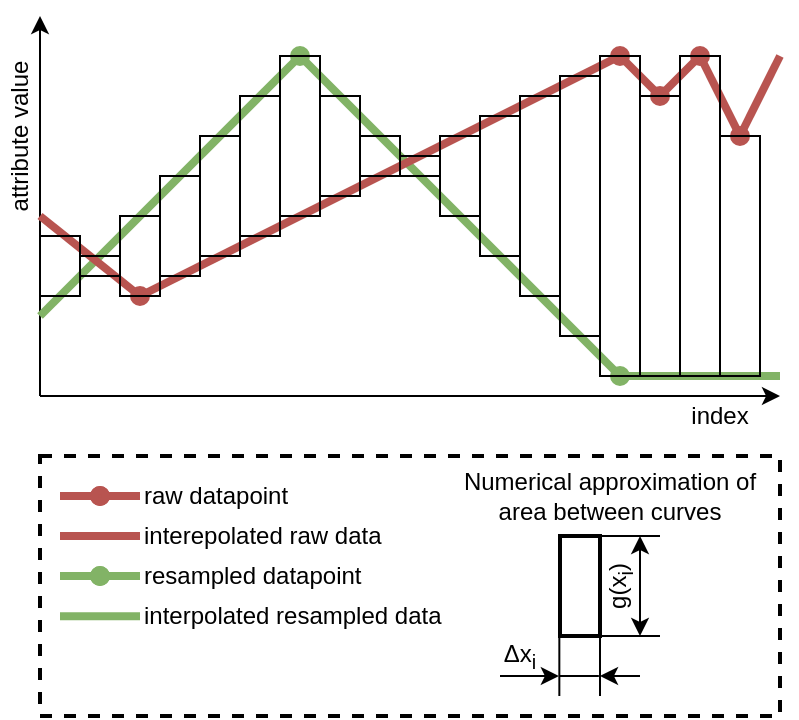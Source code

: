 <mxfile version="14.6.11" type="device"><diagram id="k_UzdMB56vtQHSt5Tfpu" name="Page-1"><mxGraphModel dx="828" dy="524" grid="1" gridSize="10" guides="1" tooltips="1" connect="1" arrows="1" fold="1" page="1" pageScale="1" pageWidth="850" pageHeight="1100" math="0" shadow="0"><root><mxCell id="0"/><mxCell id="1" parent="0"/><mxCell id="-bMLxNBZ4DlNgGwgXPyl-68" value="" style="rounded=0;whiteSpace=wrap;html=1;strokeWidth=2;fillColor=none;align=left;dashed=1;" vertex="1" parent="1"><mxGeometry x="230" y="320" width="370" height="130" as="geometry"/></mxCell><mxCell id="-bMLxNBZ4DlNgGwgXPyl-1" value="" style="endArrow=classic;html=1;" edge="1" parent="1"><mxGeometry width="50" height="50" relative="1" as="geometry"><mxPoint x="230" y="290" as="sourcePoint"/><mxPoint x="600" y="290" as="targetPoint"/></mxGeometry></mxCell><mxCell id="-bMLxNBZ4DlNgGwgXPyl-2" value="" style="endArrow=classic;html=1;" edge="1" parent="1"><mxGeometry width="50" height="50" relative="1" as="geometry"><mxPoint x="230" y="290" as="sourcePoint"/><mxPoint x="230" y="100" as="targetPoint"/></mxGeometry></mxCell><mxCell id="-bMLxNBZ4DlNgGwgXPyl-6" value="" style="endArrow=oval;html=1;fillColor=#d5e8d4;strokeColor=#82b366;endFill=1;strokeWidth=4;" edge="1" parent="1"><mxGeometry width="50" height="50" relative="1" as="geometry"><mxPoint x="230" y="250" as="sourcePoint"/><mxPoint x="360" y="120" as="targetPoint"/></mxGeometry></mxCell><mxCell id="-bMLxNBZ4DlNgGwgXPyl-7" value="" style="endArrow=oval;html=1;fillColor=#d5e8d4;strokeColor=#82b366;endFill=1;strokeWidth=4;" edge="1" parent="1"><mxGeometry width="50" height="50" relative="1" as="geometry"><mxPoint x="360" y="120" as="sourcePoint"/><mxPoint x="520" y="280" as="targetPoint"/></mxGeometry></mxCell><mxCell id="-bMLxNBZ4DlNgGwgXPyl-9" value="" style="endArrow=oval;html=1;fillColor=#f8cecc;strokeColor=#b85450;endFill=1;strokeWidth=4;" edge="1" parent="1"><mxGeometry width="50" height="50" relative="1" as="geometry"><mxPoint x="230" y="200" as="sourcePoint"/><mxPoint x="280" y="240" as="targetPoint"/></mxGeometry></mxCell><mxCell id="-bMLxNBZ4DlNgGwgXPyl-10" value="" style="endArrow=oval;html=1;fillColor=#f8cecc;strokeColor=#b85450;endFill=1;strokeWidth=4;" edge="1" parent="1"><mxGeometry width="50" height="50" relative="1" as="geometry"><mxPoint x="280" y="240" as="sourcePoint"/><mxPoint x="520" y="120" as="targetPoint"/></mxGeometry></mxCell><mxCell id="-bMLxNBZ4DlNgGwgXPyl-33" value="" style="endArrow=none;html=1;fillColor=#d5e8d4;strokeColor=#82b366;endFill=0;exitX=0.5;exitY=1;exitDx=0;exitDy=0;strokeWidth=4;" edge="1" parent="1" source="-bMLxNBZ4DlNgGwgXPyl-28"><mxGeometry width="50" height="50" relative="1" as="geometry"><mxPoint x="250" y="400" as="sourcePoint"/><mxPoint x="600" y="280" as="targetPoint"/></mxGeometry></mxCell><mxCell id="-bMLxNBZ4DlNgGwgXPyl-34" value="" style="endArrow=oval;html=1;fillColor=#f8cecc;strokeColor=#b85450;endFill=1;strokeWidth=4;" edge="1" parent="1"><mxGeometry width="50" height="50" relative="1" as="geometry"><mxPoint x="520" y="120" as="sourcePoint"/><mxPoint x="540" y="140" as="targetPoint"/></mxGeometry></mxCell><mxCell id="-bMLxNBZ4DlNgGwgXPyl-35" value="" style="endArrow=oval;html=1;fillColor=#f8cecc;strokeColor=#b85450;endFill=1;strokeWidth=4;" edge="1" parent="1"><mxGeometry width="50" height="50" relative="1" as="geometry"><mxPoint x="540" y="140" as="sourcePoint"/><mxPoint x="560" y="120" as="targetPoint"/></mxGeometry></mxCell><mxCell id="-bMLxNBZ4DlNgGwgXPyl-36" value="" style="endArrow=oval;html=1;fillColor=#f8cecc;strokeColor=#b85450;endFill=1;strokeWidth=4;" edge="1" parent="1"><mxGeometry width="50" height="50" relative="1" as="geometry"><mxPoint x="560" y="120" as="sourcePoint"/><mxPoint x="580" y="160" as="targetPoint"/></mxGeometry></mxCell><mxCell id="-bMLxNBZ4DlNgGwgXPyl-37" value="" style="endArrow=none;html=1;fillColor=#f8cecc;strokeColor=#b85450;endFill=0;strokeWidth=4;" edge="1" parent="1"><mxGeometry width="50" height="50" relative="1" as="geometry"><mxPoint x="580" y="160" as="sourcePoint"/><mxPoint x="600" y="120" as="targetPoint"/></mxGeometry></mxCell><mxCell id="-bMLxNBZ4DlNgGwgXPyl-16" value="" style="rounded=0;whiteSpace=wrap;html=1;fillColor=none;" vertex="1" parent="1"><mxGeometry x="330" y="140" width="20" height="70" as="geometry"/></mxCell><mxCell id="-bMLxNBZ4DlNgGwgXPyl-17" value="" style="rounded=0;whiteSpace=wrap;html=1;fillColor=none;" vertex="1" parent="1"><mxGeometry x="350" y="120" width="20" height="80" as="geometry"/></mxCell><mxCell id="-bMLxNBZ4DlNgGwgXPyl-38" value="" style="rounded=0;whiteSpace=wrap;html=1;fillColor=none;" vertex="1" parent="1"><mxGeometry x="530" y="140" width="20" height="140" as="geometry"/></mxCell><mxCell id="-bMLxNBZ4DlNgGwgXPyl-39" value="" style="rounded=0;whiteSpace=wrap;html=1;fillColor=none;" vertex="1" parent="1"><mxGeometry x="550" y="120" width="20" height="160" as="geometry"/></mxCell><mxCell id="-bMLxNBZ4DlNgGwgXPyl-40" value="" style="rounded=0;whiteSpace=wrap;html=1;fillColor=none;" vertex="1" parent="1"><mxGeometry x="570" y="160" width="20" height="120" as="geometry"/></mxCell><mxCell id="-bMLxNBZ4DlNgGwgXPyl-14" value="" style="rounded=0;whiteSpace=wrap;html=1;fillColor=none;" vertex="1" parent="1"><mxGeometry x="290" y="180" width="20" height="50" as="geometry"/></mxCell><mxCell id="-bMLxNBZ4DlNgGwgXPyl-13" value="" style="rounded=0;whiteSpace=wrap;html=1;fillColor=none;" vertex="1" parent="1"><mxGeometry x="270" y="200" width="20" height="40" as="geometry"/></mxCell><mxCell id="-bMLxNBZ4DlNgGwgXPyl-15" value="" style="rounded=0;whiteSpace=wrap;html=1;fillColor=none;" vertex="1" parent="1"><mxGeometry x="310" y="160" width="20" height="60" as="geometry"/></mxCell><mxCell id="-bMLxNBZ4DlNgGwgXPyl-18" value="" style="rounded=0;whiteSpace=wrap;html=1;fillColor=none;" vertex="1" parent="1"><mxGeometry x="370" y="140" width="20" height="50" as="geometry"/></mxCell><mxCell id="-bMLxNBZ4DlNgGwgXPyl-20" value="" style="rounded=0;whiteSpace=wrap;html=1;fillColor=none;" vertex="1" parent="1"><mxGeometry x="390" y="160" width="20" height="20" as="geometry"/></mxCell><mxCell id="-bMLxNBZ4DlNgGwgXPyl-24" value="" style="rounded=0;whiteSpace=wrap;html=1;fillColor=none;" vertex="1" parent="1"><mxGeometry x="430" y="160" width="20" height="40" as="geometry"/></mxCell><mxCell id="-bMLxNBZ4DlNgGwgXPyl-25" value="" style="rounded=0;whiteSpace=wrap;html=1;fillColor=none;" vertex="1" parent="1"><mxGeometry x="450" y="150" width="20" height="70" as="geometry"/></mxCell><mxCell id="-bMLxNBZ4DlNgGwgXPyl-26" value="" style="rounded=0;whiteSpace=wrap;html=1;fillColor=none;" vertex="1" parent="1"><mxGeometry x="470" y="140" width="20" height="100" as="geometry"/></mxCell><mxCell id="-bMLxNBZ4DlNgGwgXPyl-27" value="" style="rounded=0;whiteSpace=wrap;html=1;fillColor=none;" vertex="1" parent="1"><mxGeometry x="490" y="130" width="20" height="130" as="geometry"/></mxCell><mxCell id="-bMLxNBZ4DlNgGwgXPyl-28" value="" style="rounded=0;whiteSpace=wrap;html=1;fillColor=none;" vertex="1" parent="1"><mxGeometry x="510" y="120" width="20" height="160" as="geometry"/></mxCell><mxCell id="-bMLxNBZ4DlNgGwgXPyl-29" value="" style="rounded=0;whiteSpace=wrap;html=1;fillColor=none;" vertex="1" parent="1"><mxGeometry x="250" y="220" width="20" height="10" as="geometry"/></mxCell><mxCell id="-bMLxNBZ4DlNgGwgXPyl-30" value="" style="rounded=0;whiteSpace=wrap;html=1;fillColor=none;" vertex="1" parent="1"><mxGeometry x="230" y="210" width="20" height="30" as="geometry"/></mxCell><mxCell id="-bMLxNBZ4DlNgGwgXPyl-22" value="" style="rounded=0;whiteSpace=wrap;html=1;fillColor=none;" vertex="1" parent="1"><mxGeometry x="410" y="170" width="20" height="10" as="geometry"/></mxCell><mxCell id="-bMLxNBZ4DlNgGwgXPyl-44" value="" style="endArrow=none;html=1;fillColor=#d5e8d4;strokeColor=#82b366;endFill=0;strokeWidth=4;" edge="1" parent="1"><mxGeometry width="50" height="50" relative="1" as="geometry"><mxPoint x="240" y="400.12" as="sourcePoint"/><mxPoint x="280" y="400.12" as="targetPoint"/></mxGeometry></mxCell><mxCell id="-bMLxNBZ4DlNgGwgXPyl-45" value="" style="endArrow=oval;html=1;fillColor=#d5e8d4;strokeColor=#82b366;endFill=1;strokeWidth=4;" edge="1" parent="1"><mxGeometry width="50" height="50" relative="1" as="geometry"><mxPoint x="240" y="380" as="sourcePoint"/><mxPoint x="260" y="380" as="targetPoint"/></mxGeometry></mxCell><mxCell id="-bMLxNBZ4DlNgGwgXPyl-46" value="" style="endArrow=none;html=1;fillColor=#f8cecc;strokeColor=#b85450;endFill=0;strokeWidth=4;" edge="1" parent="1"><mxGeometry width="50" height="50" relative="1" as="geometry"><mxPoint x="240" y="360" as="sourcePoint"/><mxPoint x="280" y="360" as="targetPoint"/></mxGeometry></mxCell><mxCell id="-bMLxNBZ4DlNgGwgXPyl-47" value="" style="endArrow=oval;html=1;fillColor=#d5e8d4;strokeColor=#82b366;endFill=1;strokeWidth=4;" edge="1" parent="1"><mxGeometry width="50" height="50" relative="1" as="geometry"><mxPoint x="280" y="380" as="sourcePoint"/><mxPoint x="260" y="380" as="targetPoint"/></mxGeometry></mxCell><mxCell id="-bMLxNBZ4DlNgGwgXPyl-48" value="" style="endArrow=oval;html=1;fillColor=#f8cecc;strokeColor=#b85450;endFill=1;strokeWidth=4;" edge="1" parent="1"><mxGeometry width="50" height="50" relative="1" as="geometry"><mxPoint x="240" y="340" as="sourcePoint"/><mxPoint x="260" y="340" as="targetPoint"/></mxGeometry></mxCell><mxCell id="-bMLxNBZ4DlNgGwgXPyl-49" value="" style="endArrow=oval;html=1;fillColor=#f8cecc;strokeColor=#b85450;endFill=1;strokeWidth=4;" edge="1" parent="1"><mxGeometry width="50" height="50" relative="1" as="geometry"><mxPoint x="280" y="340" as="sourcePoint"/><mxPoint x="260" y="340" as="targetPoint"/></mxGeometry></mxCell><mxCell id="-bMLxNBZ4DlNgGwgXPyl-50" value="" style="rounded=0;whiteSpace=wrap;html=1;fillColor=none;strokeWidth=2;" vertex="1" parent="1"><mxGeometry x="490" y="360" width="20" height="50" as="geometry"/></mxCell><mxCell id="-bMLxNBZ4DlNgGwgXPyl-51" value="" style="endArrow=classic;startArrow=classic;html=1;strokeWidth=1;" edge="1" parent="1"><mxGeometry width="50" height="50" relative="1" as="geometry"><mxPoint x="530" y="410" as="sourcePoint"/><mxPoint x="530" y="360" as="targetPoint"/></mxGeometry></mxCell><mxCell id="-bMLxNBZ4DlNgGwgXPyl-52" value="" style="endArrow=classic;startArrow=none;html=1;strokeWidth=1;startFill=0;" edge="1" parent="1"><mxGeometry width="50" height="50" relative="1" as="geometry"><mxPoint x="530" y="430" as="sourcePoint"/><mxPoint x="510" y="430" as="targetPoint"/></mxGeometry></mxCell><mxCell id="-bMLxNBZ4DlNgGwgXPyl-53" value="" style="endArrow=classic;startArrow=none;html=1;strokeWidth=1;startFill=0;exitX=0.25;exitY=1;exitDx=0;exitDy=0;" edge="1" parent="1" source="-bMLxNBZ4DlNgGwgXPyl-59"><mxGeometry width="50" height="50" relative="1" as="geometry"><mxPoint x="470" y="430" as="sourcePoint"/><mxPoint x="489.43" y="430" as="targetPoint"/></mxGeometry></mxCell><mxCell id="-bMLxNBZ4DlNgGwgXPyl-54" value="" style="endArrow=none;startArrow=none;html=1;strokeWidth=1;startFill=0;endFill=0;" edge="1" parent="1"><mxGeometry width="50" height="50" relative="1" as="geometry"><mxPoint x="490" y="430" as="sourcePoint"/><mxPoint x="509.43" y="430" as="targetPoint"/></mxGeometry></mxCell><mxCell id="-bMLxNBZ4DlNgGwgXPyl-55" value="" style="endArrow=none;html=1;strokeWidth=1;entryX=1;entryY=0;entryDx=0;entryDy=0;" edge="1" parent="1" target="-bMLxNBZ4DlNgGwgXPyl-50"><mxGeometry width="50" height="50" relative="1" as="geometry"><mxPoint x="540" y="360" as="sourcePoint"/><mxPoint x="460" y="360" as="targetPoint"/></mxGeometry></mxCell><mxCell id="-bMLxNBZ4DlNgGwgXPyl-56" value="" style="endArrow=none;html=1;strokeWidth=1;entryX=1;entryY=0;entryDx=0;entryDy=0;" edge="1" parent="1"><mxGeometry width="50" height="50" relative="1" as="geometry"><mxPoint x="540" y="410" as="sourcePoint"/><mxPoint x="510" y="410" as="targetPoint"/></mxGeometry></mxCell><mxCell id="-bMLxNBZ4DlNgGwgXPyl-57" value="" style="endArrow=none;html=1;strokeWidth=1;" edge="1" parent="1"><mxGeometry width="50" height="50" relative="1" as="geometry"><mxPoint x="510" y="440" as="sourcePoint"/><mxPoint x="510" y="410" as="targetPoint"/></mxGeometry></mxCell><mxCell id="-bMLxNBZ4DlNgGwgXPyl-58" value="" style="endArrow=none;html=1;strokeWidth=1;" edge="1" parent="1"><mxGeometry width="50" height="50" relative="1" as="geometry"><mxPoint x="489.67" y="440" as="sourcePoint"/><mxPoint x="489.67" y="410" as="targetPoint"/></mxGeometry></mxCell><mxCell id="-bMLxNBZ4DlNgGwgXPyl-59" value="Δx&lt;sub&gt;i&lt;/sub&gt;" style="text;html=1;strokeColor=none;fillColor=none;align=center;verticalAlign=middle;whiteSpace=wrap;rounded=0;" vertex="1" parent="1"><mxGeometry x="450" y="410" width="40" height="20" as="geometry"/></mxCell><mxCell id="-bMLxNBZ4DlNgGwgXPyl-60" value="g(x&lt;sub&gt;i&lt;/sub&gt;)" style="text;html=1;strokeColor=none;fillColor=none;align=center;verticalAlign=middle;whiteSpace=wrap;rounded=0;rotation=-90;" vertex="1" parent="1"><mxGeometry x="500" y="375" width="40" height="20" as="geometry"/></mxCell><mxCell id="-bMLxNBZ4DlNgGwgXPyl-61" value="raw datapoint" style="text;html=1;strokeColor=none;fillColor=none;align=left;verticalAlign=middle;whiteSpace=wrap;rounded=0;" vertex="1" parent="1"><mxGeometry x="280" y="330" width="80" height="20" as="geometry"/></mxCell><mxCell id="-bMLxNBZ4DlNgGwgXPyl-62" value="index" style="text;html=1;strokeColor=none;fillColor=none;align=center;verticalAlign=middle;whiteSpace=wrap;rounded=0;" vertex="1" parent="1"><mxGeometry x="540" y="290" width="60" height="20" as="geometry"/></mxCell><mxCell id="-bMLxNBZ4DlNgGwgXPyl-63" value="attribute value" style="text;html=1;strokeColor=none;fillColor=none;align=center;verticalAlign=middle;whiteSpace=wrap;rounded=0;rotation=-90;" vertex="1" parent="1"><mxGeometry x="180" y="150" width="80" height="20" as="geometry"/></mxCell><mxCell id="-bMLxNBZ4DlNgGwgXPyl-64" value="interepolated raw data" style="text;html=1;strokeColor=none;fillColor=none;align=left;verticalAlign=middle;whiteSpace=wrap;rounded=0;" vertex="1" parent="1"><mxGeometry x="280" y="350" width="130" height="20" as="geometry"/></mxCell><mxCell id="-bMLxNBZ4DlNgGwgXPyl-65" value="resampled datapoint" style="text;html=1;strokeColor=none;fillColor=none;align=left;verticalAlign=middle;whiteSpace=wrap;rounded=0;" vertex="1" parent="1"><mxGeometry x="280" y="370" width="120" height="20" as="geometry"/></mxCell><mxCell id="-bMLxNBZ4DlNgGwgXPyl-66" value="interpolated resampled data" style="text;html=1;strokeColor=none;fillColor=none;align=left;verticalAlign=middle;whiteSpace=wrap;rounded=0;" vertex="1" parent="1"><mxGeometry x="280" y="390" width="160" height="20" as="geometry"/></mxCell><mxCell id="-bMLxNBZ4DlNgGwgXPyl-67" value="Numerical approximation of area between curves" style="text;html=1;strokeColor=none;fillColor=none;align=center;verticalAlign=middle;whiteSpace=wrap;rounded=0;" vertex="1" parent="1"><mxGeometry x="440" y="330" width="150" height="20" as="geometry"/></mxCell></root></mxGraphModel></diagram></mxfile>